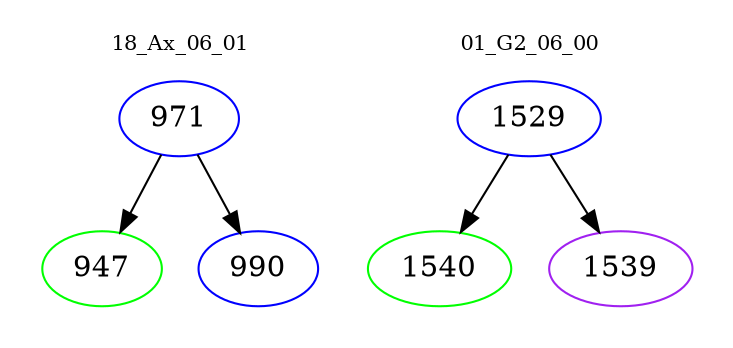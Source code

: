 digraph{
subgraph cluster_0 {
color = white
label = "18_Ax_06_01";
fontsize=10;
T0_971 [label="971", color="blue"]
T0_971 -> T0_947 [color="black"]
T0_947 [label="947", color="green"]
T0_971 -> T0_990 [color="black"]
T0_990 [label="990", color="blue"]
}
subgraph cluster_1 {
color = white
label = "01_G2_06_00";
fontsize=10;
T1_1529 [label="1529", color="blue"]
T1_1529 -> T1_1540 [color="black"]
T1_1540 [label="1540", color="green"]
T1_1529 -> T1_1539 [color="black"]
T1_1539 [label="1539", color="purple"]
}
}
